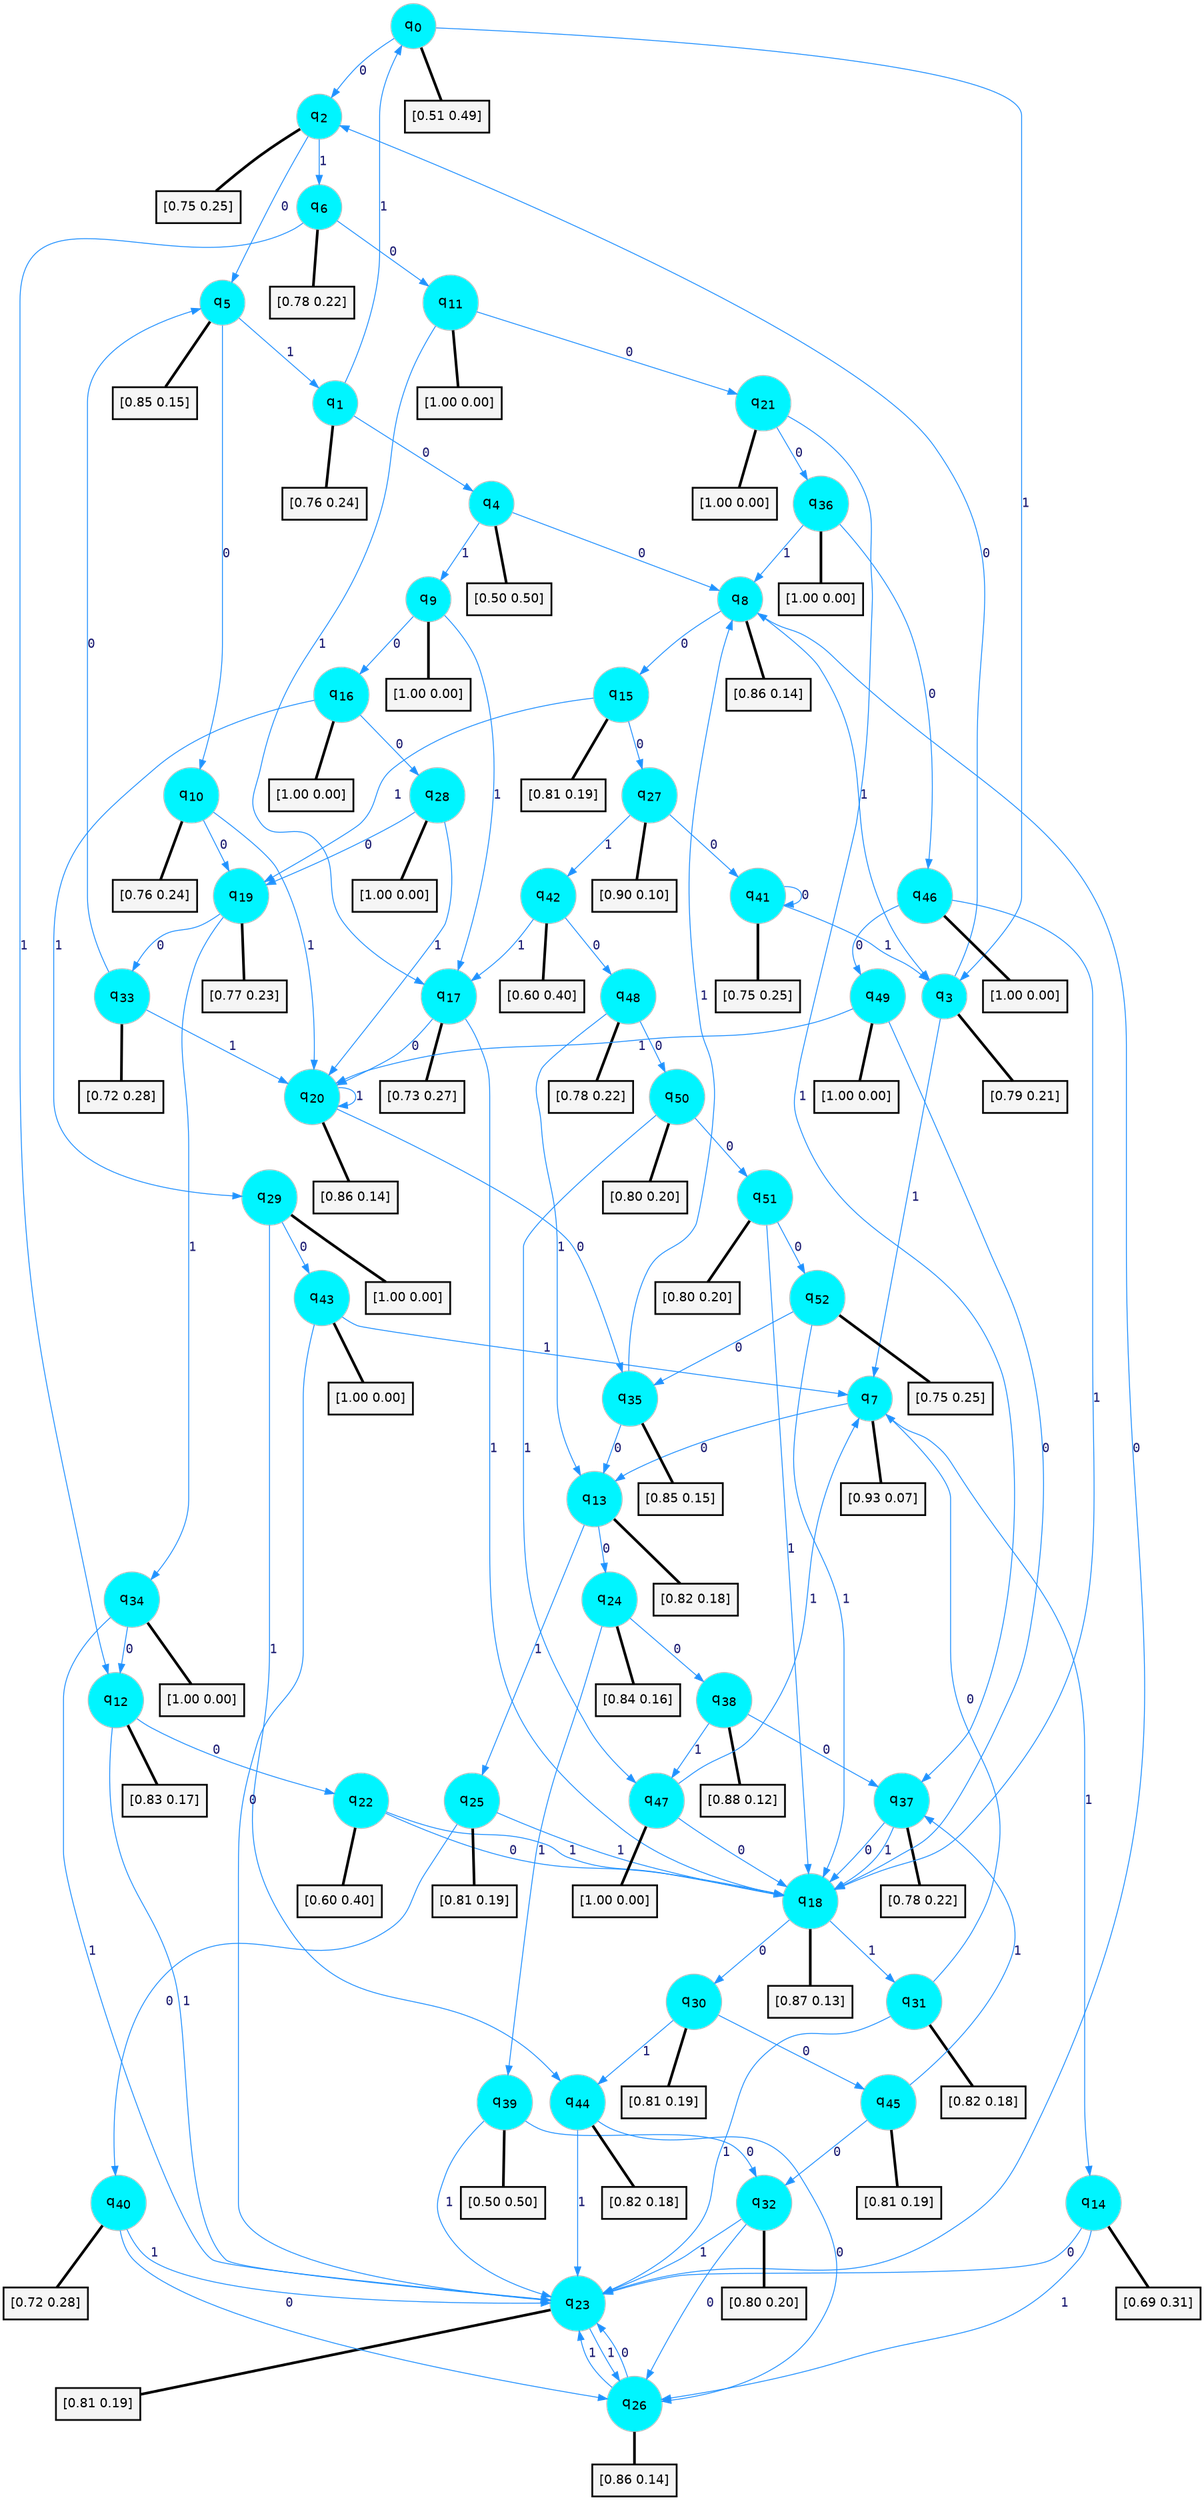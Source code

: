 digraph G {
graph [
bgcolor=transparent, dpi=300, rankdir=TD, size="40,25"];
node [
color=gray, fillcolor=turquoise1, fontcolor=black, fontname=Helvetica, fontsize=16, fontweight=bold, shape=circle, style=filled];
edge [
arrowsize=1, color=dodgerblue1, fontcolor=midnightblue, fontname=courier, fontweight=bold, penwidth=1, style=solid, weight=20];
0[label=<q<SUB>0</SUB>>];
1[label=<q<SUB>1</SUB>>];
2[label=<q<SUB>2</SUB>>];
3[label=<q<SUB>3</SUB>>];
4[label=<q<SUB>4</SUB>>];
5[label=<q<SUB>5</SUB>>];
6[label=<q<SUB>6</SUB>>];
7[label=<q<SUB>7</SUB>>];
8[label=<q<SUB>8</SUB>>];
9[label=<q<SUB>9</SUB>>];
10[label=<q<SUB>10</SUB>>];
11[label=<q<SUB>11</SUB>>];
12[label=<q<SUB>12</SUB>>];
13[label=<q<SUB>13</SUB>>];
14[label=<q<SUB>14</SUB>>];
15[label=<q<SUB>15</SUB>>];
16[label=<q<SUB>16</SUB>>];
17[label=<q<SUB>17</SUB>>];
18[label=<q<SUB>18</SUB>>];
19[label=<q<SUB>19</SUB>>];
20[label=<q<SUB>20</SUB>>];
21[label=<q<SUB>21</SUB>>];
22[label=<q<SUB>22</SUB>>];
23[label=<q<SUB>23</SUB>>];
24[label=<q<SUB>24</SUB>>];
25[label=<q<SUB>25</SUB>>];
26[label=<q<SUB>26</SUB>>];
27[label=<q<SUB>27</SUB>>];
28[label=<q<SUB>28</SUB>>];
29[label=<q<SUB>29</SUB>>];
30[label=<q<SUB>30</SUB>>];
31[label=<q<SUB>31</SUB>>];
32[label=<q<SUB>32</SUB>>];
33[label=<q<SUB>33</SUB>>];
34[label=<q<SUB>34</SUB>>];
35[label=<q<SUB>35</SUB>>];
36[label=<q<SUB>36</SUB>>];
37[label=<q<SUB>37</SUB>>];
38[label=<q<SUB>38</SUB>>];
39[label=<q<SUB>39</SUB>>];
40[label=<q<SUB>40</SUB>>];
41[label=<q<SUB>41</SUB>>];
42[label=<q<SUB>42</SUB>>];
43[label=<q<SUB>43</SUB>>];
44[label=<q<SUB>44</SUB>>];
45[label=<q<SUB>45</SUB>>];
46[label=<q<SUB>46</SUB>>];
47[label=<q<SUB>47</SUB>>];
48[label=<q<SUB>48</SUB>>];
49[label=<q<SUB>49</SUB>>];
50[label=<q<SUB>50</SUB>>];
51[label=<q<SUB>51</SUB>>];
52[label=<q<SUB>52</SUB>>];
53[label="[0.51 0.49]", shape=box,fontcolor=black, fontname=Helvetica, fontsize=14, penwidth=2, fillcolor=whitesmoke,color=black];
54[label="[0.76 0.24]", shape=box,fontcolor=black, fontname=Helvetica, fontsize=14, penwidth=2, fillcolor=whitesmoke,color=black];
55[label="[0.75 0.25]", shape=box,fontcolor=black, fontname=Helvetica, fontsize=14, penwidth=2, fillcolor=whitesmoke,color=black];
56[label="[0.79 0.21]", shape=box,fontcolor=black, fontname=Helvetica, fontsize=14, penwidth=2, fillcolor=whitesmoke,color=black];
57[label="[0.50 0.50]", shape=box,fontcolor=black, fontname=Helvetica, fontsize=14, penwidth=2, fillcolor=whitesmoke,color=black];
58[label="[0.85 0.15]", shape=box,fontcolor=black, fontname=Helvetica, fontsize=14, penwidth=2, fillcolor=whitesmoke,color=black];
59[label="[0.78 0.22]", shape=box,fontcolor=black, fontname=Helvetica, fontsize=14, penwidth=2, fillcolor=whitesmoke,color=black];
60[label="[0.93 0.07]", shape=box,fontcolor=black, fontname=Helvetica, fontsize=14, penwidth=2, fillcolor=whitesmoke,color=black];
61[label="[0.86 0.14]", shape=box,fontcolor=black, fontname=Helvetica, fontsize=14, penwidth=2, fillcolor=whitesmoke,color=black];
62[label="[1.00 0.00]", shape=box,fontcolor=black, fontname=Helvetica, fontsize=14, penwidth=2, fillcolor=whitesmoke,color=black];
63[label="[0.76 0.24]", shape=box,fontcolor=black, fontname=Helvetica, fontsize=14, penwidth=2, fillcolor=whitesmoke,color=black];
64[label="[1.00 0.00]", shape=box,fontcolor=black, fontname=Helvetica, fontsize=14, penwidth=2, fillcolor=whitesmoke,color=black];
65[label="[0.83 0.17]", shape=box,fontcolor=black, fontname=Helvetica, fontsize=14, penwidth=2, fillcolor=whitesmoke,color=black];
66[label="[0.82 0.18]", shape=box,fontcolor=black, fontname=Helvetica, fontsize=14, penwidth=2, fillcolor=whitesmoke,color=black];
67[label="[0.69 0.31]", shape=box,fontcolor=black, fontname=Helvetica, fontsize=14, penwidth=2, fillcolor=whitesmoke,color=black];
68[label="[0.81 0.19]", shape=box,fontcolor=black, fontname=Helvetica, fontsize=14, penwidth=2, fillcolor=whitesmoke,color=black];
69[label="[1.00 0.00]", shape=box,fontcolor=black, fontname=Helvetica, fontsize=14, penwidth=2, fillcolor=whitesmoke,color=black];
70[label="[0.73 0.27]", shape=box,fontcolor=black, fontname=Helvetica, fontsize=14, penwidth=2, fillcolor=whitesmoke,color=black];
71[label="[0.87 0.13]", shape=box,fontcolor=black, fontname=Helvetica, fontsize=14, penwidth=2, fillcolor=whitesmoke,color=black];
72[label="[0.77 0.23]", shape=box,fontcolor=black, fontname=Helvetica, fontsize=14, penwidth=2, fillcolor=whitesmoke,color=black];
73[label="[0.86 0.14]", shape=box,fontcolor=black, fontname=Helvetica, fontsize=14, penwidth=2, fillcolor=whitesmoke,color=black];
74[label="[1.00 0.00]", shape=box,fontcolor=black, fontname=Helvetica, fontsize=14, penwidth=2, fillcolor=whitesmoke,color=black];
75[label="[0.60 0.40]", shape=box,fontcolor=black, fontname=Helvetica, fontsize=14, penwidth=2, fillcolor=whitesmoke,color=black];
76[label="[0.81 0.19]", shape=box,fontcolor=black, fontname=Helvetica, fontsize=14, penwidth=2, fillcolor=whitesmoke,color=black];
77[label="[0.84 0.16]", shape=box,fontcolor=black, fontname=Helvetica, fontsize=14, penwidth=2, fillcolor=whitesmoke,color=black];
78[label="[0.81 0.19]", shape=box,fontcolor=black, fontname=Helvetica, fontsize=14, penwidth=2, fillcolor=whitesmoke,color=black];
79[label="[0.86 0.14]", shape=box,fontcolor=black, fontname=Helvetica, fontsize=14, penwidth=2, fillcolor=whitesmoke,color=black];
80[label="[0.90 0.10]", shape=box,fontcolor=black, fontname=Helvetica, fontsize=14, penwidth=2, fillcolor=whitesmoke,color=black];
81[label="[1.00 0.00]", shape=box,fontcolor=black, fontname=Helvetica, fontsize=14, penwidth=2, fillcolor=whitesmoke,color=black];
82[label="[1.00 0.00]", shape=box,fontcolor=black, fontname=Helvetica, fontsize=14, penwidth=2, fillcolor=whitesmoke,color=black];
83[label="[0.81 0.19]", shape=box,fontcolor=black, fontname=Helvetica, fontsize=14, penwidth=2, fillcolor=whitesmoke,color=black];
84[label="[0.82 0.18]", shape=box,fontcolor=black, fontname=Helvetica, fontsize=14, penwidth=2, fillcolor=whitesmoke,color=black];
85[label="[0.80 0.20]", shape=box,fontcolor=black, fontname=Helvetica, fontsize=14, penwidth=2, fillcolor=whitesmoke,color=black];
86[label="[0.72 0.28]", shape=box,fontcolor=black, fontname=Helvetica, fontsize=14, penwidth=2, fillcolor=whitesmoke,color=black];
87[label="[1.00 0.00]", shape=box,fontcolor=black, fontname=Helvetica, fontsize=14, penwidth=2, fillcolor=whitesmoke,color=black];
88[label="[0.85 0.15]", shape=box,fontcolor=black, fontname=Helvetica, fontsize=14, penwidth=2, fillcolor=whitesmoke,color=black];
89[label="[1.00 0.00]", shape=box,fontcolor=black, fontname=Helvetica, fontsize=14, penwidth=2, fillcolor=whitesmoke,color=black];
90[label="[0.78 0.22]", shape=box,fontcolor=black, fontname=Helvetica, fontsize=14, penwidth=2, fillcolor=whitesmoke,color=black];
91[label="[0.88 0.12]", shape=box,fontcolor=black, fontname=Helvetica, fontsize=14, penwidth=2, fillcolor=whitesmoke,color=black];
92[label="[0.50 0.50]", shape=box,fontcolor=black, fontname=Helvetica, fontsize=14, penwidth=2, fillcolor=whitesmoke,color=black];
93[label="[0.72 0.28]", shape=box,fontcolor=black, fontname=Helvetica, fontsize=14, penwidth=2, fillcolor=whitesmoke,color=black];
94[label="[0.75 0.25]", shape=box,fontcolor=black, fontname=Helvetica, fontsize=14, penwidth=2, fillcolor=whitesmoke,color=black];
95[label="[0.60 0.40]", shape=box,fontcolor=black, fontname=Helvetica, fontsize=14, penwidth=2, fillcolor=whitesmoke,color=black];
96[label="[1.00 0.00]", shape=box,fontcolor=black, fontname=Helvetica, fontsize=14, penwidth=2, fillcolor=whitesmoke,color=black];
97[label="[0.82 0.18]", shape=box,fontcolor=black, fontname=Helvetica, fontsize=14, penwidth=2, fillcolor=whitesmoke,color=black];
98[label="[0.81 0.19]", shape=box,fontcolor=black, fontname=Helvetica, fontsize=14, penwidth=2, fillcolor=whitesmoke,color=black];
99[label="[1.00 0.00]", shape=box,fontcolor=black, fontname=Helvetica, fontsize=14, penwidth=2, fillcolor=whitesmoke,color=black];
100[label="[1.00 0.00]", shape=box,fontcolor=black, fontname=Helvetica, fontsize=14, penwidth=2, fillcolor=whitesmoke,color=black];
101[label="[0.78 0.22]", shape=box,fontcolor=black, fontname=Helvetica, fontsize=14, penwidth=2, fillcolor=whitesmoke,color=black];
102[label="[1.00 0.00]", shape=box,fontcolor=black, fontname=Helvetica, fontsize=14, penwidth=2, fillcolor=whitesmoke,color=black];
103[label="[0.80 0.20]", shape=box,fontcolor=black, fontname=Helvetica, fontsize=14, penwidth=2, fillcolor=whitesmoke,color=black];
104[label="[0.80 0.20]", shape=box,fontcolor=black, fontname=Helvetica, fontsize=14, penwidth=2, fillcolor=whitesmoke,color=black];
105[label="[0.75 0.25]", shape=box,fontcolor=black, fontname=Helvetica, fontsize=14, penwidth=2, fillcolor=whitesmoke,color=black];
0->2 [label=0];
0->3 [label=1];
0->53 [arrowhead=none, penwidth=3,color=black];
1->4 [label=0];
1->0 [label=1];
1->54 [arrowhead=none, penwidth=3,color=black];
2->5 [label=0];
2->6 [label=1];
2->55 [arrowhead=none, penwidth=3,color=black];
3->2 [label=0];
3->7 [label=1];
3->56 [arrowhead=none, penwidth=3,color=black];
4->8 [label=0];
4->9 [label=1];
4->57 [arrowhead=none, penwidth=3,color=black];
5->10 [label=0];
5->1 [label=1];
5->58 [arrowhead=none, penwidth=3,color=black];
6->11 [label=0];
6->12 [label=1];
6->59 [arrowhead=none, penwidth=3,color=black];
7->13 [label=0];
7->14 [label=1];
7->60 [arrowhead=none, penwidth=3,color=black];
8->15 [label=0];
8->3 [label=1];
8->61 [arrowhead=none, penwidth=3,color=black];
9->16 [label=0];
9->17 [label=1];
9->62 [arrowhead=none, penwidth=3,color=black];
10->19 [label=0];
10->20 [label=1];
10->63 [arrowhead=none, penwidth=3,color=black];
11->21 [label=0];
11->17 [label=1];
11->64 [arrowhead=none, penwidth=3,color=black];
12->22 [label=0];
12->23 [label=1];
12->65 [arrowhead=none, penwidth=3,color=black];
13->24 [label=0];
13->25 [label=1];
13->66 [arrowhead=none, penwidth=3,color=black];
14->23 [label=0];
14->26 [label=1];
14->67 [arrowhead=none, penwidth=3,color=black];
15->27 [label=0];
15->19 [label=1];
15->68 [arrowhead=none, penwidth=3,color=black];
16->28 [label=0];
16->29 [label=1];
16->69 [arrowhead=none, penwidth=3,color=black];
17->20 [label=0];
17->18 [label=1];
17->70 [arrowhead=none, penwidth=3,color=black];
18->30 [label=0];
18->31 [label=1];
18->71 [arrowhead=none, penwidth=3,color=black];
19->33 [label=0];
19->34 [label=1];
19->72 [arrowhead=none, penwidth=3,color=black];
20->35 [label=0];
20->20 [label=1];
20->73 [arrowhead=none, penwidth=3,color=black];
21->36 [label=0];
21->37 [label=1];
21->74 [arrowhead=none, penwidth=3,color=black];
22->18 [label=0];
22->18 [label=1];
22->75 [arrowhead=none, penwidth=3,color=black];
23->8 [label=0];
23->26 [label=1];
23->76 [arrowhead=none, penwidth=3,color=black];
24->38 [label=0];
24->39 [label=1];
24->77 [arrowhead=none, penwidth=3,color=black];
25->40 [label=0];
25->18 [label=1];
25->78 [arrowhead=none, penwidth=3,color=black];
26->23 [label=0];
26->23 [label=1];
26->79 [arrowhead=none, penwidth=3,color=black];
27->41 [label=0];
27->42 [label=1];
27->80 [arrowhead=none, penwidth=3,color=black];
28->19 [label=0];
28->20 [label=1];
28->81 [arrowhead=none, penwidth=3,color=black];
29->43 [label=0];
29->44 [label=1];
29->82 [arrowhead=none, penwidth=3,color=black];
30->45 [label=0];
30->44 [label=1];
30->83 [arrowhead=none, penwidth=3,color=black];
31->7 [label=0];
31->23 [label=1];
31->84 [arrowhead=none, penwidth=3,color=black];
32->26 [label=0];
32->23 [label=1];
32->85 [arrowhead=none, penwidth=3,color=black];
33->5 [label=0];
33->20 [label=1];
33->86 [arrowhead=none, penwidth=3,color=black];
34->12 [label=0];
34->23 [label=1];
34->87 [arrowhead=none, penwidth=3,color=black];
35->13 [label=0];
35->8 [label=1];
35->88 [arrowhead=none, penwidth=3,color=black];
36->46 [label=0];
36->8 [label=1];
36->89 [arrowhead=none, penwidth=3,color=black];
37->18 [label=0];
37->18 [label=1];
37->90 [arrowhead=none, penwidth=3,color=black];
38->37 [label=0];
38->47 [label=1];
38->91 [arrowhead=none, penwidth=3,color=black];
39->32 [label=0];
39->23 [label=1];
39->92 [arrowhead=none, penwidth=3,color=black];
40->26 [label=0];
40->23 [label=1];
40->93 [arrowhead=none, penwidth=3,color=black];
41->41 [label=0];
41->3 [label=1];
41->94 [arrowhead=none, penwidth=3,color=black];
42->48 [label=0];
42->17 [label=1];
42->95 [arrowhead=none, penwidth=3,color=black];
43->23 [label=0];
43->7 [label=1];
43->96 [arrowhead=none, penwidth=3,color=black];
44->26 [label=0];
44->23 [label=1];
44->97 [arrowhead=none, penwidth=3,color=black];
45->32 [label=0];
45->37 [label=1];
45->98 [arrowhead=none, penwidth=3,color=black];
46->49 [label=0];
46->18 [label=1];
46->99 [arrowhead=none, penwidth=3,color=black];
47->18 [label=0];
47->7 [label=1];
47->100 [arrowhead=none, penwidth=3,color=black];
48->50 [label=0];
48->13 [label=1];
48->101 [arrowhead=none, penwidth=3,color=black];
49->18 [label=0];
49->20 [label=1];
49->102 [arrowhead=none, penwidth=3,color=black];
50->51 [label=0];
50->47 [label=1];
50->103 [arrowhead=none, penwidth=3,color=black];
51->52 [label=0];
51->18 [label=1];
51->104 [arrowhead=none, penwidth=3,color=black];
52->35 [label=0];
52->18 [label=1];
52->105 [arrowhead=none, penwidth=3,color=black];
}
